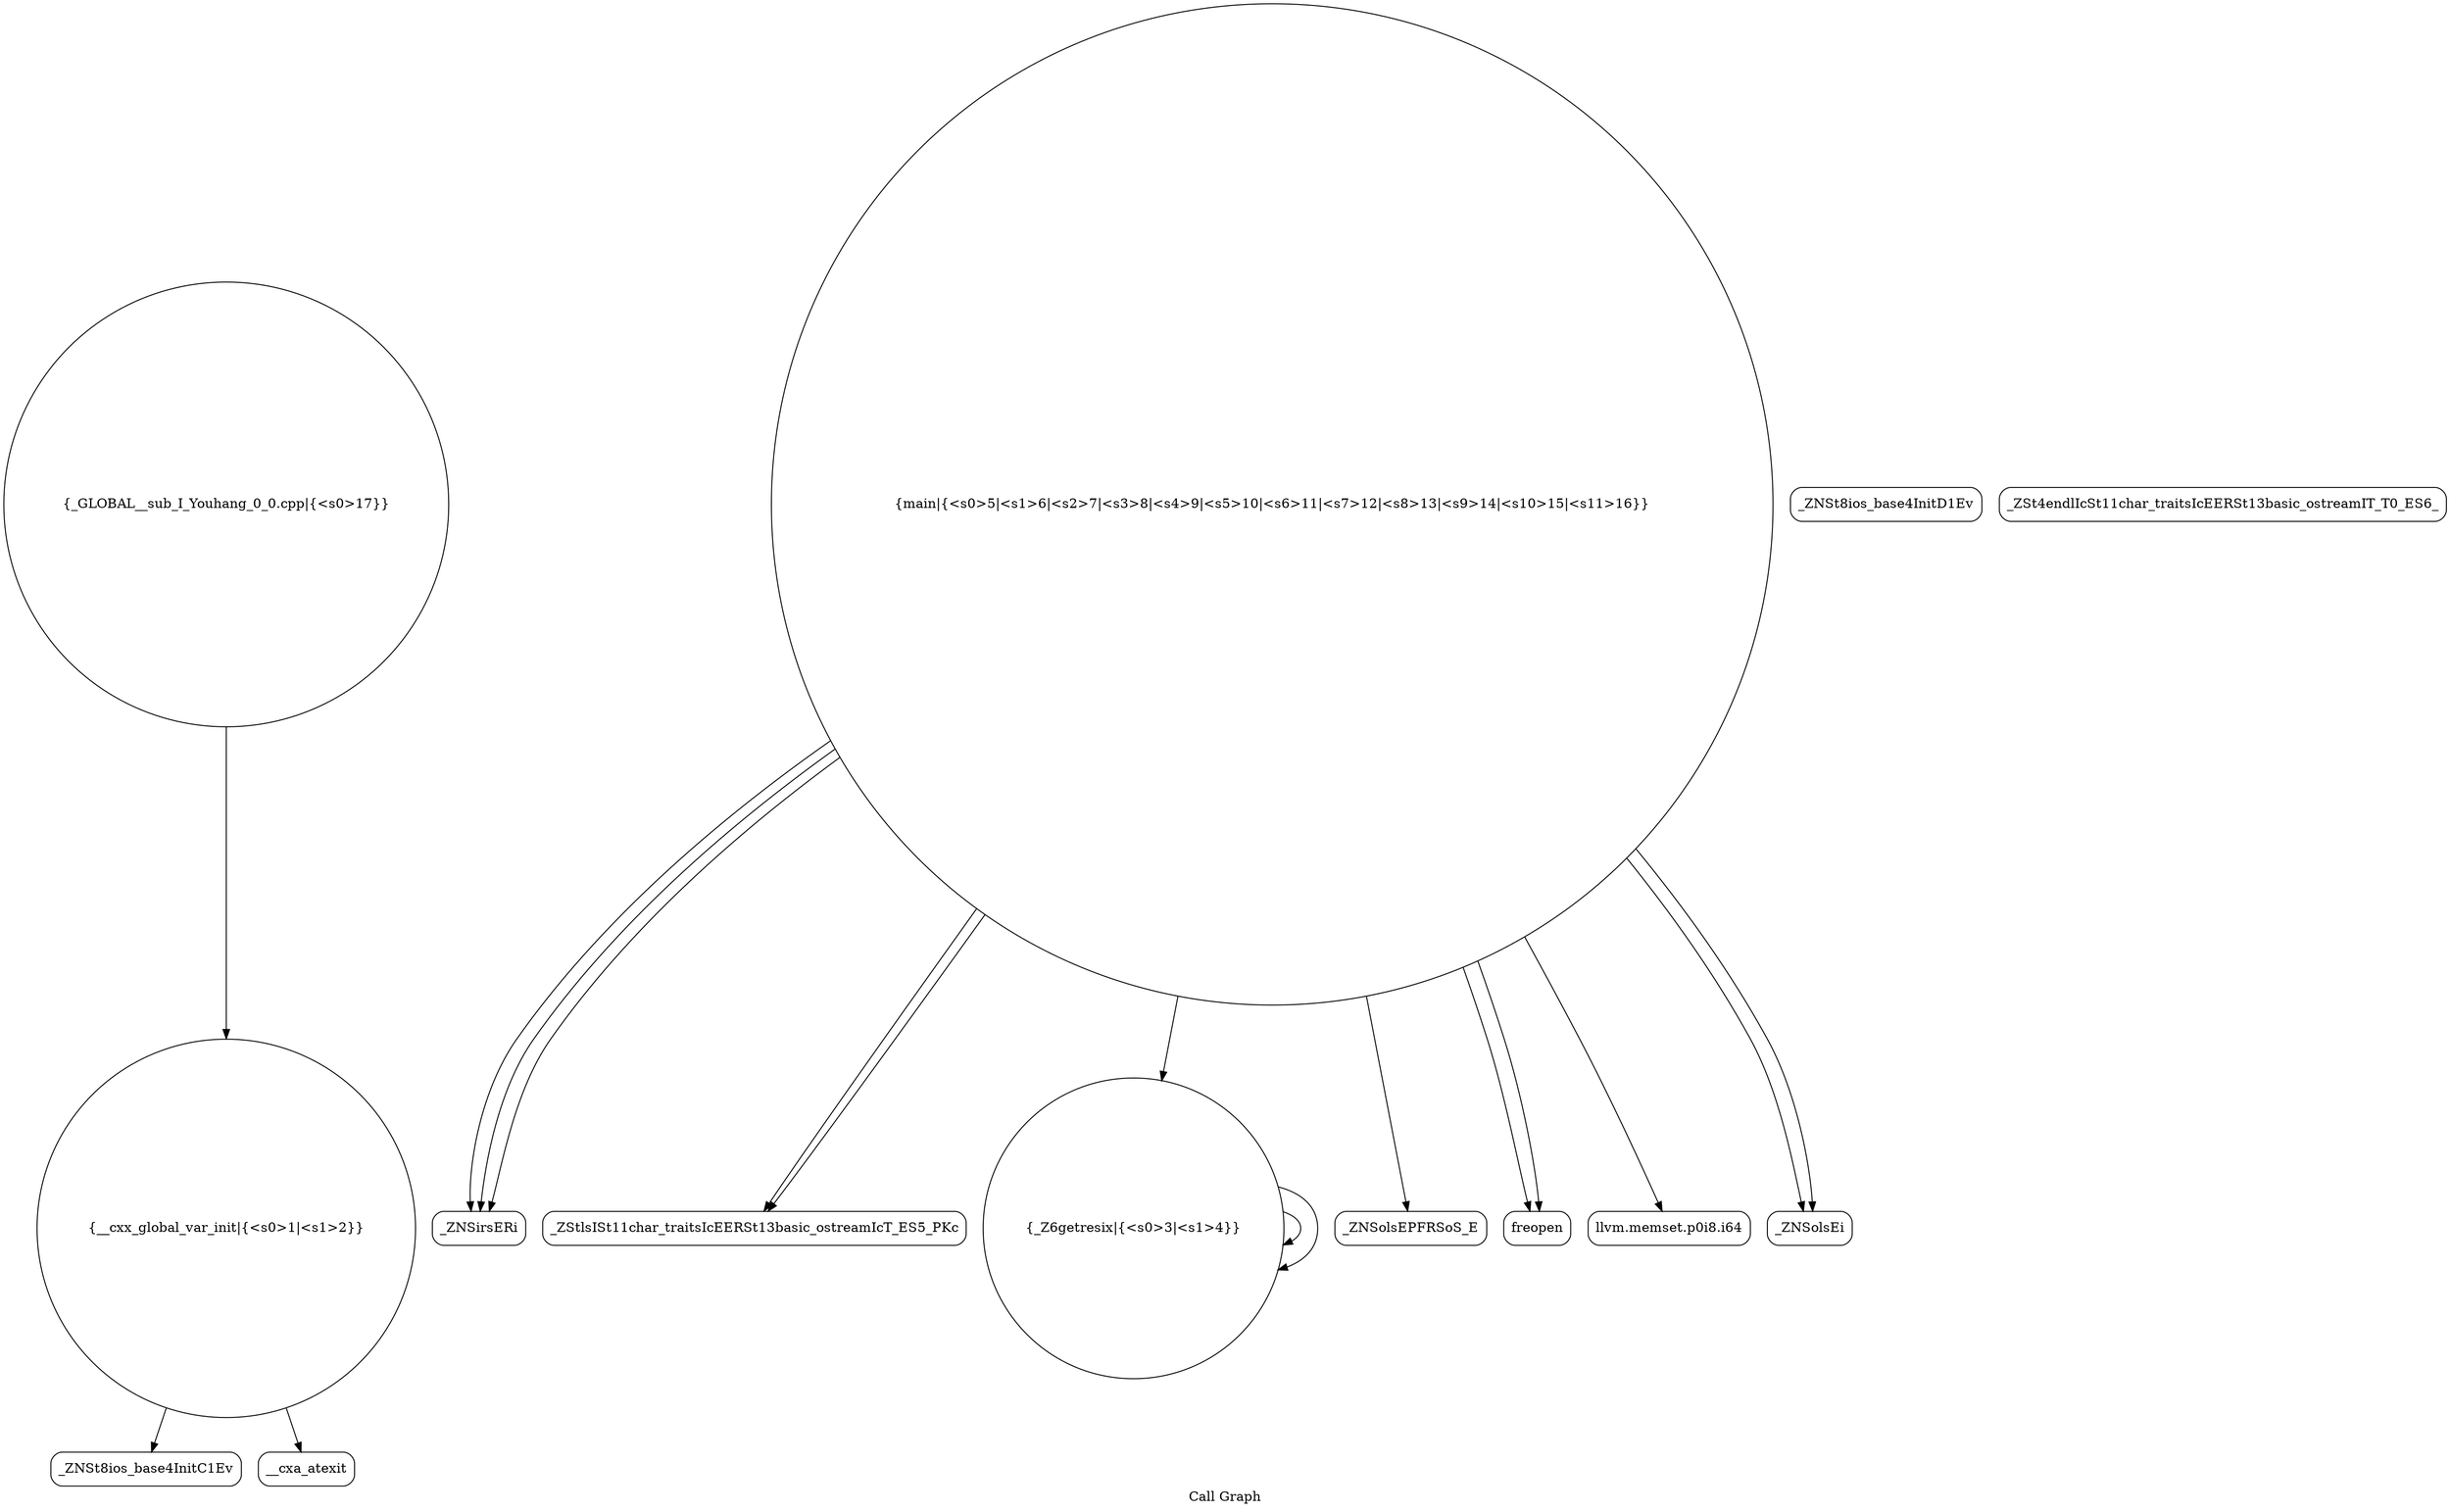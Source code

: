 digraph "Call Graph" {
	label="Call Graph";

	Node0x55d3e80ce1c0 [shape=record,shape=circle,label="{__cxx_global_var_init|{<s0>1|<s1>2}}"];
	Node0x55d3e80ce1c0:s0 -> Node0x55d3e80ce650[color=black];
	Node0x55d3e80ce1c0:s1 -> Node0x55d3e80ce750[color=black];
	Node0x55d3e80ce950 [shape=record,shape=Mrecord,label="{_ZNSirsERi}"];
	Node0x55d3e80ce6d0 [shape=record,shape=Mrecord,label="{_ZNSt8ios_base4InitD1Ev}"];
	Node0x55d3e80cea50 [shape=record,shape=Mrecord,label="{_ZStlsISt11char_traitsIcEERSt13basic_ostreamIcT_ES5_PKc}"];
	Node0x55d3e80ce7d0 [shape=record,shape=circle,label="{_Z6getresix|{<s0>3|<s1>4}}"];
	Node0x55d3e80ce7d0:s0 -> Node0x55d3e80ce7d0[color=black];
	Node0x55d3e80ce7d0:s1 -> Node0x55d3e80ce7d0[color=black];
	Node0x55d3e80ceb50 [shape=record,shape=Mrecord,label="{_ZNSolsEPFRSoS_E}"];
	Node0x55d3e80ce8d0 [shape=record,shape=Mrecord,label="{freopen}"];
	Node0x55d3e80cec50 [shape=record,shape=circle,label="{_GLOBAL__sub_I_Youhang_0_0.cpp|{<s0>17}}"];
	Node0x55d3e80cec50:s0 -> Node0x55d3e80ce1c0[color=black];
	Node0x55d3e80ce650 [shape=record,shape=Mrecord,label="{_ZNSt8ios_base4InitC1Ev}"];
	Node0x55d3e80ce9d0 [shape=record,shape=Mrecord,label="{llvm.memset.p0i8.i64}"];
	Node0x55d3e80ce750 [shape=record,shape=Mrecord,label="{__cxa_atexit}"];
	Node0x55d3e80cead0 [shape=record,shape=Mrecord,label="{_ZNSolsEi}"];
	Node0x55d3e80ce850 [shape=record,shape=circle,label="{main|{<s0>5|<s1>6|<s2>7|<s3>8|<s4>9|<s5>10|<s6>11|<s7>12|<s8>13|<s9>14|<s10>15|<s11>16}}"];
	Node0x55d3e80ce850:s0 -> Node0x55d3e80ce8d0[color=black];
	Node0x55d3e80ce850:s1 -> Node0x55d3e80ce8d0[color=black];
	Node0x55d3e80ce850:s2 -> Node0x55d3e80ce950[color=black];
	Node0x55d3e80ce850:s3 -> Node0x55d3e80ce950[color=black];
	Node0x55d3e80ce850:s4 -> Node0x55d3e80ce950[color=black];
	Node0x55d3e80ce850:s5 -> Node0x55d3e80ce9d0[color=black];
	Node0x55d3e80ce850:s6 -> Node0x55d3e80ce7d0[color=black];
	Node0x55d3e80ce850:s7 -> Node0x55d3e80cea50[color=black];
	Node0x55d3e80ce850:s8 -> Node0x55d3e80cead0[color=black];
	Node0x55d3e80ce850:s9 -> Node0x55d3e80cea50[color=black];
	Node0x55d3e80ce850:s10 -> Node0x55d3e80cead0[color=black];
	Node0x55d3e80ce850:s11 -> Node0x55d3e80ceb50[color=black];
	Node0x55d3e80cebd0 [shape=record,shape=Mrecord,label="{_ZSt4endlIcSt11char_traitsIcEERSt13basic_ostreamIT_T0_ES6_}"];
}
